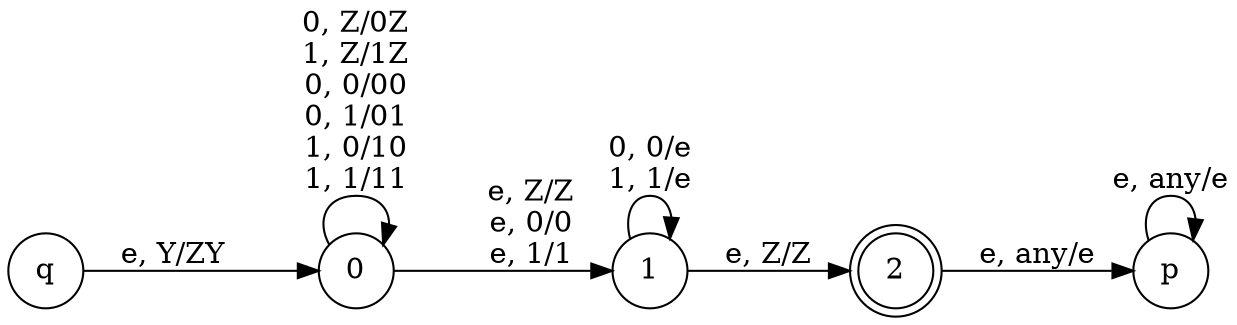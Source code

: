 digraph PDA {
	rankdir=LR;
	q [shape=circle];
	q -> 0[label="e, Y/ZY"]
	0 [shape=circle];
	0 -> 0[label="0, Z/0Z\n1, Z/1Z\n0, 0/00\n0, 1/01\n1, 0/10\n1, 1/11"]
	0 -> 1[label="e, Z/Z\ne, 0/0\ne, 1/1"]
	1 [shape=circle];
	1 -> 1[label="0, 0/e\n1, 1/e"]
	1 -> 2[label="e, Z/Z"]
	2 [shape=doublecircle];
	2 -> p[label="e, any/e"]
	p [shape=circle];
	p -> p[label="e, any/e"]
}